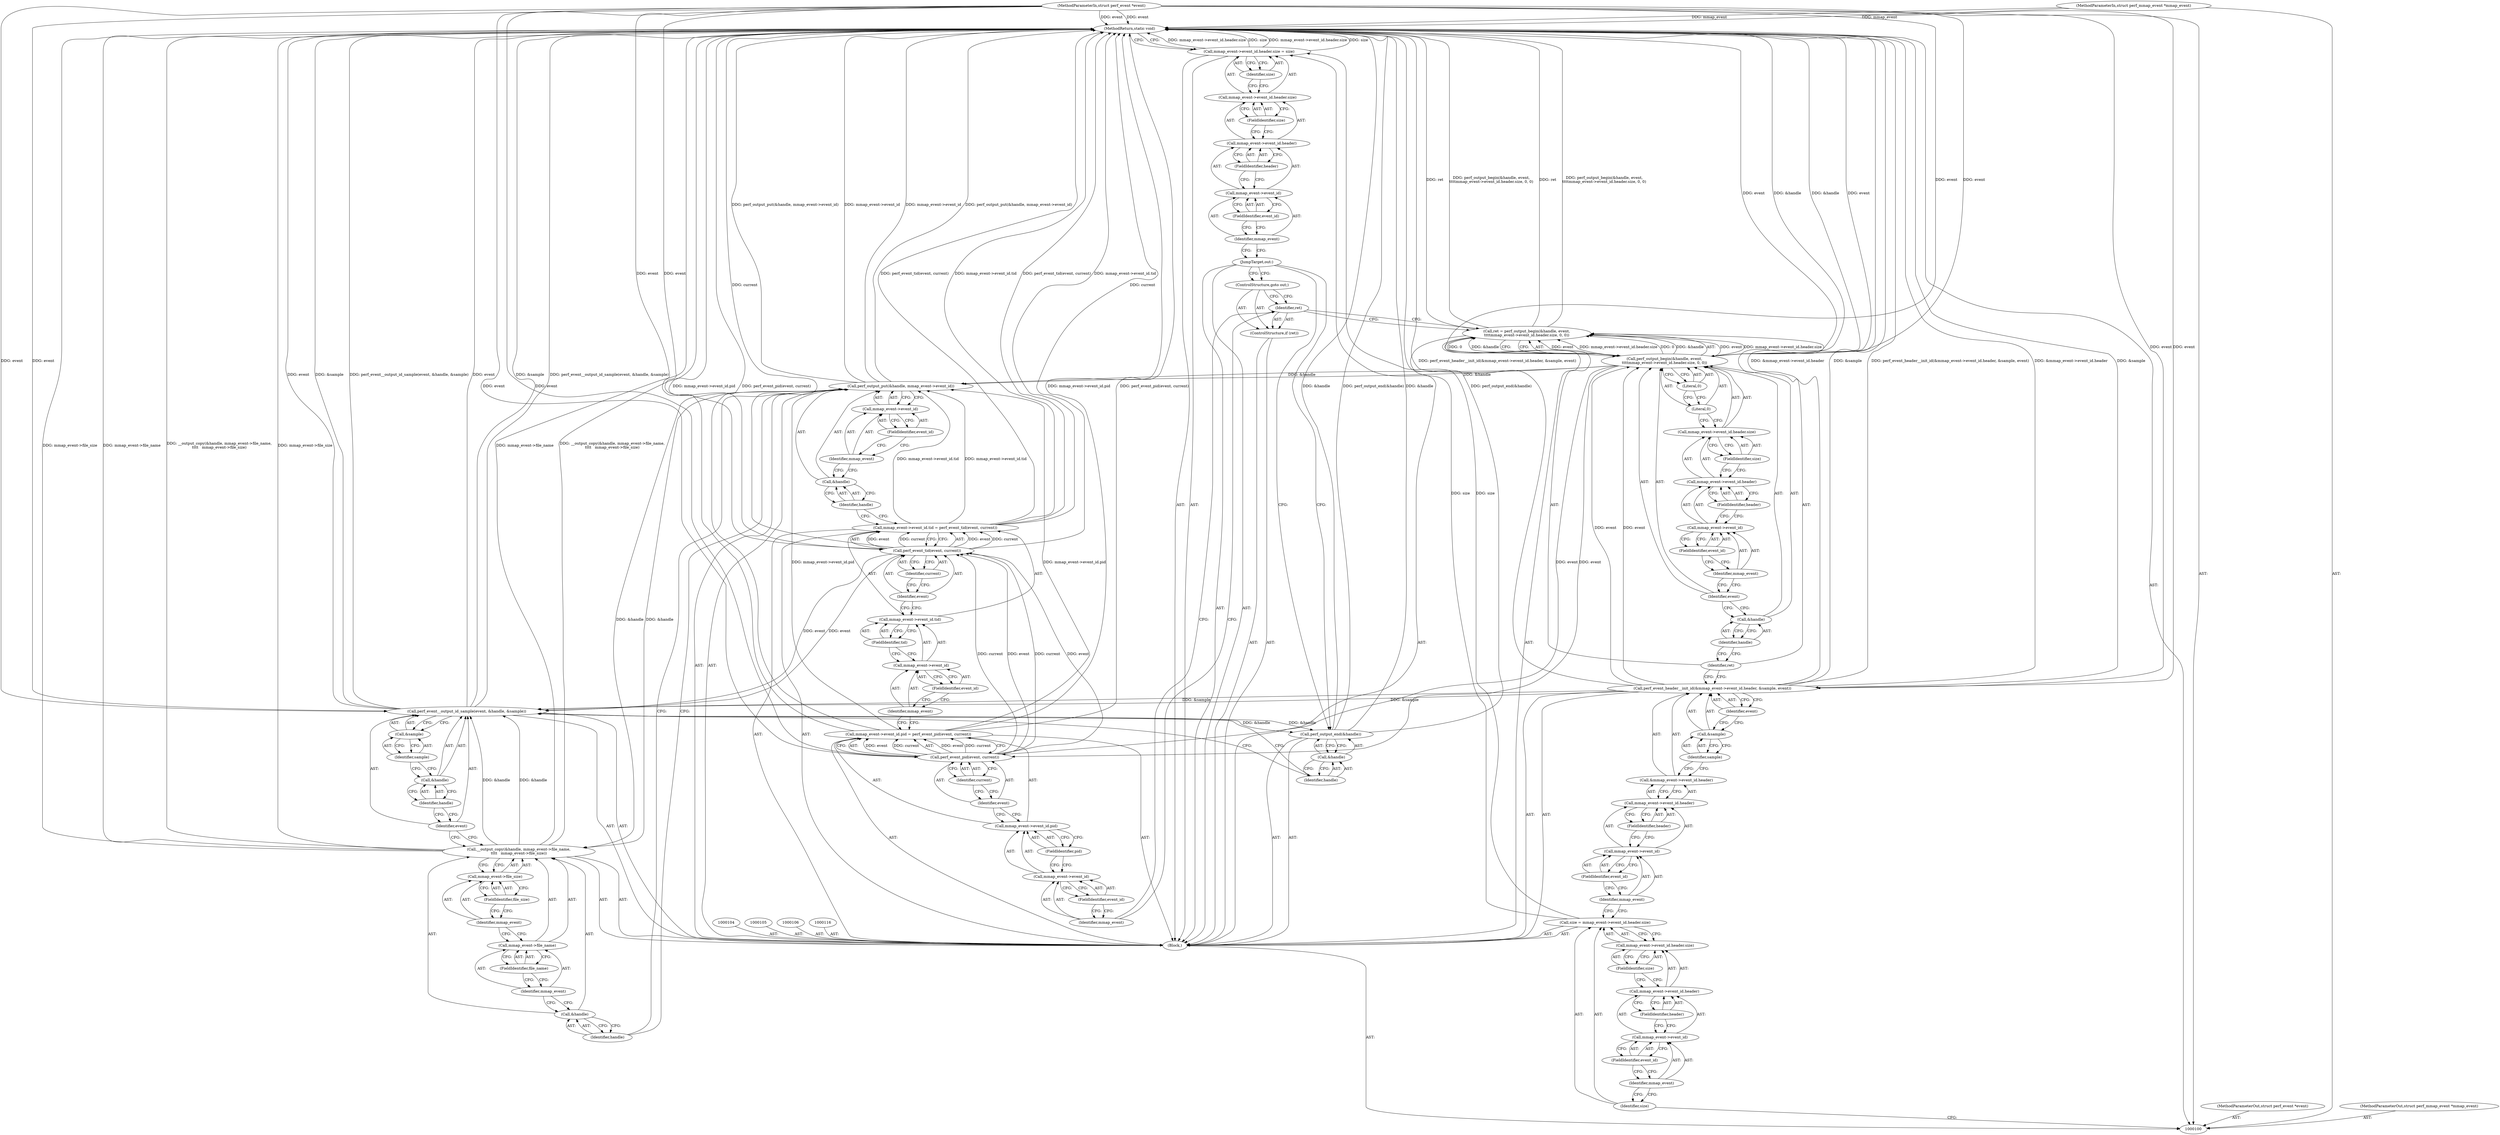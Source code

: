 digraph "1_linux_a8b0ca17b80e92faab46ee7179ba9e99ccb61233_58" {
"1000197" [label="(MethodReturn,static void)"];
"1000101" [label="(MethodParameterIn,struct perf_event *event)"];
"1000271" [label="(MethodParameterOut,struct perf_event *event)"];
"1000127" [label="(Call,ret = perf_output_begin(&handle, event,\n\t\t\t\tmmap_event->event_id.header.size, 0, 0))"];
"1000128" [label="(Identifier,ret)"];
"1000130" [label="(Call,&handle)"];
"1000131" [label="(Identifier,handle)"];
"1000132" [label="(Identifier,event)"];
"1000129" [label="(Call,perf_output_begin(&handle, event,\n\t\t\t\tmmap_event->event_id.header.size, 0, 0))"];
"1000137" [label="(FieldIdentifier,event_id)"];
"1000138" [label="(FieldIdentifier,header)"];
"1000139" [label="(FieldIdentifier,size)"];
"1000140" [label="(Literal,0)"];
"1000133" [label="(Call,mmap_event->event_id.header.size)"];
"1000134" [label="(Call,mmap_event->event_id.header)"];
"1000135" [label="(Call,mmap_event->event_id)"];
"1000136" [label="(Identifier,mmap_event)"];
"1000141" [label="(Literal,0)"];
"1000142" [label="(ControlStructure,if (ret))"];
"1000143" [label="(Identifier,ret)"];
"1000144" [label="(ControlStructure,goto out;)"];
"1000145" [label="(Call,mmap_event->event_id.pid = perf_event_pid(event, current))"];
"1000146" [label="(Call,mmap_event->event_id.pid)"];
"1000147" [label="(Call,mmap_event->event_id)"];
"1000148" [label="(Identifier,mmap_event)"];
"1000149" [label="(FieldIdentifier,event_id)"];
"1000150" [label="(FieldIdentifier,pid)"];
"1000151" [label="(Call,perf_event_pid(event, current))"];
"1000152" [label="(Identifier,event)"];
"1000153" [label="(Identifier,current)"];
"1000154" [label="(Call,mmap_event->event_id.tid = perf_event_tid(event, current))"];
"1000155" [label="(Call,mmap_event->event_id.tid)"];
"1000156" [label="(Call,mmap_event->event_id)"];
"1000157" [label="(Identifier,mmap_event)"];
"1000158" [label="(FieldIdentifier,event_id)"];
"1000159" [label="(FieldIdentifier,tid)"];
"1000160" [label="(Call,perf_event_tid(event, current))"];
"1000161" [label="(Identifier,event)"];
"1000162" [label="(Identifier,current)"];
"1000163" [label="(Call,perf_output_put(&handle, mmap_event->event_id))"];
"1000164" [label="(Call,&handle)"];
"1000165" [label="(Identifier,handle)"];
"1000166" [label="(Call,mmap_event->event_id)"];
"1000167" [label="(Identifier,mmap_event)"];
"1000168" [label="(FieldIdentifier,event_id)"];
"1000169" [label="(Call,__output_copy(&handle, mmap_event->file_name,\n\t\t\t\t   mmap_event->file_size))"];
"1000170" [label="(Call,&handle)"];
"1000171" [label="(Identifier,handle)"];
"1000172" [label="(Call,mmap_event->file_name)"];
"1000173" [label="(Identifier,mmap_event)"];
"1000174" [label="(FieldIdentifier,file_name)"];
"1000102" [label="(MethodParameterIn,struct perf_mmap_event *mmap_event)"];
"1000272" [label="(MethodParameterOut,struct perf_mmap_event *mmap_event)"];
"1000177" [label="(FieldIdentifier,file_size)"];
"1000175" [label="(Call,mmap_event->file_size)"];
"1000176" [label="(Identifier,mmap_event)"];
"1000178" [label="(Call,perf_event__output_id_sample(event, &handle, &sample))"];
"1000179" [label="(Identifier,event)"];
"1000180" [label="(Call,&handle)"];
"1000181" [label="(Identifier,handle)"];
"1000182" [label="(Call,&sample)"];
"1000183" [label="(Identifier,sample)"];
"1000184" [label="(Call,perf_output_end(&handle))"];
"1000185" [label="(Call,&handle)"];
"1000186" [label="(Identifier,handle)"];
"1000187" [label="(JumpTarget,out:)"];
"1000188" [label="(Call,mmap_event->event_id.header.size = size)"];
"1000189" [label="(Call,mmap_event->event_id.header.size)"];
"1000190" [label="(Call,mmap_event->event_id.header)"];
"1000191" [label="(Call,mmap_event->event_id)"];
"1000192" [label="(Identifier,mmap_event)"];
"1000193" [label="(FieldIdentifier,event_id)"];
"1000194" [label="(FieldIdentifier,header)"];
"1000195" [label="(FieldIdentifier,size)"];
"1000196" [label="(Identifier,size)"];
"1000103" [label="(Block,)"];
"1000109" [label="(Call,mmap_event->event_id.header.size)"];
"1000110" [label="(Call,mmap_event->event_id.header)"];
"1000111" [label="(Call,mmap_event->event_id)"];
"1000112" [label="(Identifier,mmap_event)"];
"1000113" [label="(FieldIdentifier,event_id)"];
"1000114" [label="(FieldIdentifier,header)"];
"1000115" [label="(FieldIdentifier,size)"];
"1000107" [label="(Call,size = mmap_event->event_id.header.size)"];
"1000108" [label="(Identifier,size)"];
"1000117" [label="(Call,perf_event_header__init_id(&mmap_event->event_id.header, &sample, event))"];
"1000118" [label="(Call,&mmap_event->event_id.header)"];
"1000119" [label="(Call,mmap_event->event_id.header)"];
"1000120" [label="(Call,mmap_event->event_id)"];
"1000121" [label="(Identifier,mmap_event)"];
"1000122" [label="(FieldIdentifier,event_id)"];
"1000123" [label="(FieldIdentifier,header)"];
"1000124" [label="(Call,&sample)"];
"1000125" [label="(Identifier,sample)"];
"1000126" [label="(Identifier,event)"];
"1000197" -> "1000100"  [label="AST: "];
"1000197" -> "1000188"  [label="CFG: "];
"1000129" -> "1000197"  [label="DDG: &handle"];
"1000129" -> "1000197"  [label="DDG: event"];
"1000169" -> "1000197"  [label="DDG: mmap_event->file_name"];
"1000169" -> "1000197"  [label="DDG: __output_copy(&handle, mmap_event->file_name,\n\t\t\t\t   mmap_event->file_size)"];
"1000169" -> "1000197"  [label="DDG: mmap_event->file_size"];
"1000184" -> "1000197"  [label="DDG: &handle"];
"1000184" -> "1000197"  [label="DDG: perf_output_end(&handle)"];
"1000178" -> "1000197"  [label="DDG: event"];
"1000178" -> "1000197"  [label="DDG: &sample"];
"1000178" -> "1000197"  [label="DDG: perf_event__output_id_sample(event, &handle, &sample)"];
"1000117" -> "1000197"  [label="DDG: &mmap_event->event_id.header"];
"1000117" -> "1000197"  [label="DDG: &sample"];
"1000117" -> "1000197"  [label="DDG: perf_event_header__init_id(&mmap_event->event_id.header, &sample, event)"];
"1000102" -> "1000197"  [label="DDG: mmap_event"];
"1000101" -> "1000197"  [label="DDG: event"];
"1000127" -> "1000197"  [label="DDG: ret"];
"1000127" -> "1000197"  [label="DDG: perf_output_begin(&handle, event,\n\t\t\t\tmmap_event->event_id.header.size, 0, 0)"];
"1000145" -> "1000197"  [label="DDG: perf_event_pid(event, current)"];
"1000145" -> "1000197"  [label="DDG: mmap_event->event_id.pid"];
"1000154" -> "1000197"  [label="DDG: perf_event_tid(event, current)"];
"1000154" -> "1000197"  [label="DDG: mmap_event->event_id.tid"];
"1000188" -> "1000197"  [label="DDG: mmap_event->event_id.header.size"];
"1000188" -> "1000197"  [label="DDG: size"];
"1000163" -> "1000197"  [label="DDG: mmap_event->event_id"];
"1000163" -> "1000197"  [label="DDG: perf_output_put(&handle, mmap_event->event_id)"];
"1000160" -> "1000197"  [label="DDG: current"];
"1000101" -> "1000100"  [label="AST: "];
"1000101" -> "1000197"  [label="DDG: event"];
"1000101" -> "1000117"  [label="DDG: event"];
"1000101" -> "1000129"  [label="DDG: event"];
"1000101" -> "1000151"  [label="DDG: event"];
"1000101" -> "1000160"  [label="DDG: event"];
"1000101" -> "1000178"  [label="DDG: event"];
"1000271" -> "1000100"  [label="AST: "];
"1000127" -> "1000103"  [label="AST: "];
"1000127" -> "1000129"  [label="CFG: "];
"1000128" -> "1000127"  [label="AST: "];
"1000129" -> "1000127"  [label="AST: "];
"1000143" -> "1000127"  [label="CFG: "];
"1000127" -> "1000197"  [label="DDG: ret"];
"1000127" -> "1000197"  [label="DDG: perf_output_begin(&handle, event,\n\t\t\t\tmmap_event->event_id.header.size, 0, 0)"];
"1000129" -> "1000127"  [label="DDG: event"];
"1000129" -> "1000127"  [label="DDG: mmap_event->event_id.header.size"];
"1000129" -> "1000127"  [label="DDG: 0"];
"1000129" -> "1000127"  [label="DDG: &handle"];
"1000128" -> "1000127"  [label="AST: "];
"1000128" -> "1000117"  [label="CFG: "];
"1000131" -> "1000128"  [label="CFG: "];
"1000130" -> "1000129"  [label="AST: "];
"1000130" -> "1000131"  [label="CFG: "];
"1000131" -> "1000130"  [label="AST: "];
"1000132" -> "1000130"  [label="CFG: "];
"1000131" -> "1000130"  [label="AST: "];
"1000131" -> "1000128"  [label="CFG: "];
"1000130" -> "1000131"  [label="CFG: "];
"1000132" -> "1000129"  [label="AST: "];
"1000132" -> "1000130"  [label="CFG: "];
"1000136" -> "1000132"  [label="CFG: "];
"1000129" -> "1000127"  [label="AST: "];
"1000129" -> "1000141"  [label="CFG: "];
"1000130" -> "1000129"  [label="AST: "];
"1000132" -> "1000129"  [label="AST: "];
"1000133" -> "1000129"  [label="AST: "];
"1000140" -> "1000129"  [label="AST: "];
"1000141" -> "1000129"  [label="AST: "];
"1000127" -> "1000129"  [label="CFG: "];
"1000129" -> "1000197"  [label="DDG: &handle"];
"1000129" -> "1000197"  [label="DDG: event"];
"1000129" -> "1000127"  [label="DDG: event"];
"1000129" -> "1000127"  [label="DDG: mmap_event->event_id.header.size"];
"1000129" -> "1000127"  [label="DDG: 0"];
"1000129" -> "1000127"  [label="DDG: &handle"];
"1000117" -> "1000129"  [label="DDG: event"];
"1000101" -> "1000129"  [label="DDG: event"];
"1000129" -> "1000151"  [label="DDG: event"];
"1000129" -> "1000163"  [label="DDG: &handle"];
"1000137" -> "1000135"  [label="AST: "];
"1000137" -> "1000136"  [label="CFG: "];
"1000135" -> "1000137"  [label="CFG: "];
"1000138" -> "1000134"  [label="AST: "];
"1000138" -> "1000135"  [label="CFG: "];
"1000134" -> "1000138"  [label="CFG: "];
"1000139" -> "1000133"  [label="AST: "];
"1000139" -> "1000134"  [label="CFG: "];
"1000133" -> "1000139"  [label="CFG: "];
"1000140" -> "1000129"  [label="AST: "];
"1000140" -> "1000133"  [label="CFG: "];
"1000141" -> "1000140"  [label="CFG: "];
"1000133" -> "1000129"  [label="AST: "];
"1000133" -> "1000139"  [label="CFG: "];
"1000134" -> "1000133"  [label="AST: "];
"1000139" -> "1000133"  [label="AST: "];
"1000140" -> "1000133"  [label="CFG: "];
"1000134" -> "1000133"  [label="AST: "];
"1000134" -> "1000138"  [label="CFG: "];
"1000135" -> "1000134"  [label="AST: "];
"1000138" -> "1000134"  [label="AST: "];
"1000139" -> "1000134"  [label="CFG: "];
"1000135" -> "1000134"  [label="AST: "];
"1000135" -> "1000137"  [label="CFG: "];
"1000136" -> "1000135"  [label="AST: "];
"1000137" -> "1000135"  [label="AST: "];
"1000138" -> "1000135"  [label="CFG: "];
"1000136" -> "1000135"  [label="AST: "];
"1000136" -> "1000132"  [label="CFG: "];
"1000137" -> "1000136"  [label="CFG: "];
"1000141" -> "1000129"  [label="AST: "];
"1000141" -> "1000140"  [label="CFG: "];
"1000129" -> "1000141"  [label="CFG: "];
"1000142" -> "1000103"  [label="AST: "];
"1000143" -> "1000142"  [label="AST: "];
"1000144" -> "1000142"  [label="AST: "];
"1000143" -> "1000142"  [label="AST: "];
"1000143" -> "1000127"  [label="CFG: "];
"1000144" -> "1000143"  [label="CFG: "];
"1000148" -> "1000143"  [label="CFG: "];
"1000144" -> "1000142"  [label="AST: "];
"1000144" -> "1000143"  [label="CFG: "];
"1000187" -> "1000144"  [label="CFG: "];
"1000145" -> "1000103"  [label="AST: "];
"1000145" -> "1000151"  [label="CFG: "];
"1000146" -> "1000145"  [label="AST: "];
"1000151" -> "1000145"  [label="AST: "];
"1000157" -> "1000145"  [label="CFG: "];
"1000145" -> "1000197"  [label="DDG: perf_event_pid(event, current)"];
"1000145" -> "1000197"  [label="DDG: mmap_event->event_id.pid"];
"1000151" -> "1000145"  [label="DDG: event"];
"1000151" -> "1000145"  [label="DDG: current"];
"1000145" -> "1000163"  [label="DDG: mmap_event->event_id.pid"];
"1000146" -> "1000145"  [label="AST: "];
"1000146" -> "1000150"  [label="CFG: "];
"1000147" -> "1000146"  [label="AST: "];
"1000150" -> "1000146"  [label="AST: "];
"1000152" -> "1000146"  [label="CFG: "];
"1000147" -> "1000146"  [label="AST: "];
"1000147" -> "1000149"  [label="CFG: "];
"1000148" -> "1000147"  [label="AST: "];
"1000149" -> "1000147"  [label="AST: "];
"1000150" -> "1000147"  [label="CFG: "];
"1000148" -> "1000147"  [label="AST: "];
"1000148" -> "1000143"  [label="CFG: "];
"1000149" -> "1000148"  [label="CFG: "];
"1000149" -> "1000147"  [label="AST: "];
"1000149" -> "1000148"  [label="CFG: "];
"1000147" -> "1000149"  [label="CFG: "];
"1000150" -> "1000146"  [label="AST: "];
"1000150" -> "1000147"  [label="CFG: "];
"1000146" -> "1000150"  [label="CFG: "];
"1000151" -> "1000145"  [label="AST: "];
"1000151" -> "1000153"  [label="CFG: "];
"1000152" -> "1000151"  [label="AST: "];
"1000153" -> "1000151"  [label="AST: "];
"1000145" -> "1000151"  [label="CFG: "];
"1000151" -> "1000145"  [label="DDG: event"];
"1000151" -> "1000145"  [label="DDG: current"];
"1000129" -> "1000151"  [label="DDG: event"];
"1000101" -> "1000151"  [label="DDG: event"];
"1000151" -> "1000160"  [label="DDG: event"];
"1000151" -> "1000160"  [label="DDG: current"];
"1000152" -> "1000151"  [label="AST: "];
"1000152" -> "1000146"  [label="CFG: "];
"1000153" -> "1000152"  [label="CFG: "];
"1000153" -> "1000151"  [label="AST: "];
"1000153" -> "1000152"  [label="CFG: "];
"1000151" -> "1000153"  [label="CFG: "];
"1000154" -> "1000103"  [label="AST: "];
"1000154" -> "1000160"  [label="CFG: "];
"1000155" -> "1000154"  [label="AST: "];
"1000160" -> "1000154"  [label="AST: "];
"1000165" -> "1000154"  [label="CFG: "];
"1000154" -> "1000197"  [label="DDG: perf_event_tid(event, current)"];
"1000154" -> "1000197"  [label="DDG: mmap_event->event_id.tid"];
"1000160" -> "1000154"  [label="DDG: event"];
"1000160" -> "1000154"  [label="DDG: current"];
"1000154" -> "1000163"  [label="DDG: mmap_event->event_id.tid"];
"1000155" -> "1000154"  [label="AST: "];
"1000155" -> "1000159"  [label="CFG: "];
"1000156" -> "1000155"  [label="AST: "];
"1000159" -> "1000155"  [label="AST: "];
"1000161" -> "1000155"  [label="CFG: "];
"1000156" -> "1000155"  [label="AST: "];
"1000156" -> "1000158"  [label="CFG: "];
"1000157" -> "1000156"  [label="AST: "];
"1000158" -> "1000156"  [label="AST: "];
"1000159" -> "1000156"  [label="CFG: "];
"1000157" -> "1000156"  [label="AST: "];
"1000157" -> "1000145"  [label="CFG: "];
"1000158" -> "1000157"  [label="CFG: "];
"1000158" -> "1000156"  [label="AST: "];
"1000158" -> "1000157"  [label="CFG: "];
"1000156" -> "1000158"  [label="CFG: "];
"1000159" -> "1000155"  [label="AST: "];
"1000159" -> "1000156"  [label="CFG: "];
"1000155" -> "1000159"  [label="CFG: "];
"1000160" -> "1000154"  [label="AST: "];
"1000160" -> "1000162"  [label="CFG: "];
"1000161" -> "1000160"  [label="AST: "];
"1000162" -> "1000160"  [label="AST: "];
"1000154" -> "1000160"  [label="CFG: "];
"1000160" -> "1000197"  [label="DDG: current"];
"1000160" -> "1000154"  [label="DDG: event"];
"1000160" -> "1000154"  [label="DDG: current"];
"1000151" -> "1000160"  [label="DDG: event"];
"1000151" -> "1000160"  [label="DDG: current"];
"1000101" -> "1000160"  [label="DDG: event"];
"1000160" -> "1000178"  [label="DDG: event"];
"1000161" -> "1000160"  [label="AST: "];
"1000161" -> "1000155"  [label="CFG: "];
"1000162" -> "1000161"  [label="CFG: "];
"1000162" -> "1000160"  [label="AST: "];
"1000162" -> "1000161"  [label="CFG: "];
"1000160" -> "1000162"  [label="CFG: "];
"1000163" -> "1000103"  [label="AST: "];
"1000163" -> "1000166"  [label="CFG: "];
"1000164" -> "1000163"  [label="AST: "];
"1000166" -> "1000163"  [label="AST: "];
"1000171" -> "1000163"  [label="CFG: "];
"1000163" -> "1000197"  [label="DDG: mmap_event->event_id"];
"1000163" -> "1000197"  [label="DDG: perf_output_put(&handle, mmap_event->event_id)"];
"1000129" -> "1000163"  [label="DDG: &handle"];
"1000154" -> "1000163"  [label="DDG: mmap_event->event_id.tid"];
"1000145" -> "1000163"  [label="DDG: mmap_event->event_id.pid"];
"1000163" -> "1000169"  [label="DDG: &handle"];
"1000164" -> "1000163"  [label="AST: "];
"1000164" -> "1000165"  [label="CFG: "];
"1000165" -> "1000164"  [label="AST: "];
"1000167" -> "1000164"  [label="CFG: "];
"1000165" -> "1000164"  [label="AST: "];
"1000165" -> "1000154"  [label="CFG: "];
"1000164" -> "1000165"  [label="CFG: "];
"1000166" -> "1000163"  [label="AST: "];
"1000166" -> "1000168"  [label="CFG: "];
"1000167" -> "1000166"  [label="AST: "];
"1000168" -> "1000166"  [label="AST: "];
"1000163" -> "1000166"  [label="CFG: "];
"1000167" -> "1000166"  [label="AST: "];
"1000167" -> "1000164"  [label="CFG: "];
"1000168" -> "1000167"  [label="CFG: "];
"1000168" -> "1000166"  [label="AST: "];
"1000168" -> "1000167"  [label="CFG: "];
"1000166" -> "1000168"  [label="CFG: "];
"1000169" -> "1000103"  [label="AST: "];
"1000169" -> "1000175"  [label="CFG: "];
"1000170" -> "1000169"  [label="AST: "];
"1000172" -> "1000169"  [label="AST: "];
"1000175" -> "1000169"  [label="AST: "];
"1000179" -> "1000169"  [label="CFG: "];
"1000169" -> "1000197"  [label="DDG: mmap_event->file_name"];
"1000169" -> "1000197"  [label="DDG: __output_copy(&handle, mmap_event->file_name,\n\t\t\t\t   mmap_event->file_size)"];
"1000169" -> "1000197"  [label="DDG: mmap_event->file_size"];
"1000163" -> "1000169"  [label="DDG: &handle"];
"1000169" -> "1000178"  [label="DDG: &handle"];
"1000170" -> "1000169"  [label="AST: "];
"1000170" -> "1000171"  [label="CFG: "];
"1000171" -> "1000170"  [label="AST: "];
"1000173" -> "1000170"  [label="CFG: "];
"1000171" -> "1000170"  [label="AST: "];
"1000171" -> "1000163"  [label="CFG: "];
"1000170" -> "1000171"  [label="CFG: "];
"1000172" -> "1000169"  [label="AST: "];
"1000172" -> "1000174"  [label="CFG: "];
"1000173" -> "1000172"  [label="AST: "];
"1000174" -> "1000172"  [label="AST: "];
"1000176" -> "1000172"  [label="CFG: "];
"1000173" -> "1000172"  [label="AST: "];
"1000173" -> "1000170"  [label="CFG: "];
"1000174" -> "1000173"  [label="CFG: "];
"1000174" -> "1000172"  [label="AST: "];
"1000174" -> "1000173"  [label="CFG: "];
"1000172" -> "1000174"  [label="CFG: "];
"1000102" -> "1000100"  [label="AST: "];
"1000102" -> "1000197"  [label="DDG: mmap_event"];
"1000272" -> "1000100"  [label="AST: "];
"1000177" -> "1000175"  [label="AST: "];
"1000177" -> "1000176"  [label="CFG: "];
"1000175" -> "1000177"  [label="CFG: "];
"1000175" -> "1000169"  [label="AST: "];
"1000175" -> "1000177"  [label="CFG: "];
"1000176" -> "1000175"  [label="AST: "];
"1000177" -> "1000175"  [label="AST: "];
"1000169" -> "1000175"  [label="CFG: "];
"1000176" -> "1000175"  [label="AST: "];
"1000176" -> "1000172"  [label="CFG: "];
"1000177" -> "1000176"  [label="CFG: "];
"1000178" -> "1000103"  [label="AST: "];
"1000178" -> "1000182"  [label="CFG: "];
"1000179" -> "1000178"  [label="AST: "];
"1000180" -> "1000178"  [label="AST: "];
"1000182" -> "1000178"  [label="AST: "];
"1000186" -> "1000178"  [label="CFG: "];
"1000178" -> "1000197"  [label="DDG: event"];
"1000178" -> "1000197"  [label="DDG: &sample"];
"1000178" -> "1000197"  [label="DDG: perf_event__output_id_sample(event, &handle, &sample)"];
"1000160" -> "1000178"  [label="DDG: event"];
"1000101" -> "1000178"  [label="DDG: event"];
"1000169" -> "1000178"  [label="DDG: &handle"];
"1000117" -> "1000178"  [label="DDG: &sample"];
"1000178" -> "1000184"  [label="DDG: &handle"];
"1000179" -> "1000178"  [label="AST: "];
"1000179" -> "1000169"  [label="CFG: "];
"1000181" -> "1000179"  [label="CFG: "];
"1000180" -> "1000178"  [label="AST: "];
"1000180" -> "1000181"  [label="CFG: "];
"1000181" -> "1000180"  [label="AST: "];
"1000183" -> "1000180"  [label="CFG: "];
"1000181" -> "1000180"  [label="AST: "];
"1000181" -> "1000179"  [label="CFG: "];
"1000180" -> "1000181"  [label="CFG: "];
"1000182" -> "1000178"  [label="AST: "];
"1000182" -> "1000183"  [label="CFG: "];
"1000183" -> "1000182"  [label="AST: "];
"1000178" -> "1000182"  [label="CFG: "];
"1000183" -> "1000182"  [label="AST: "];
"1000183" -> "1000180"  [label="CFG: "];
"1000182" -> "1000183"  [label="CFG: "];
"1000184" -> "1000103"  [label="AST: "];
"1000184" -> "1000185"  [label="CFG: "];
"1000185" -> "1000184"  [label="AST: "];
"1000187" -> "1000184"  [label="CFG: "];
"1000184" -> "1000197"  [label="DDG: &handle"];
"1000184" -> "1000197"  [label="DDG: perf_output_end(&handle)"];
"1000178" -> "1000184"  [label="DDG: &handle"];
"1000185" -> "1000184"  [label="AST: "];
"1000185" -> "1000186"  [label="CFG: "];
"1000186" -> "1000185"  [label="AST: "];
"1000184" -> "1000185"  [label="CFG: "];
"1000186" -> "1000185"  [label="AST: "];
"1000186" -> "1000178"  [label="CFG: "];
"1000185" -> "1000186"  [label="CFG: "];
"1000187" -> "1000103"  [label="AST: "];
"1000187" -> "1000184"  [label="CFG: "];
"1000187" -> "1000144"  [label="CFG: "];
"1000192" -> "1000187"  [label="CFG: "];
"1000188" -> "1000103"  [label="AST: "];
"1000188" -> "1000196"  [label="CFG: "];
"1000189" -> "1000188"  [label="AST: "];
"1000196" -> "1000188"  [label="AST: "];
"1000197" -> "1000188"  [label="CFG: "];
"1000188" -> "1000197"  [label="DDG: mmap_event->event_id.header.size"];
"1000188" -> "1000197"  [label="DDG: size"];
"1000107" -> "1000188"  [label="DDG: size"];
"1000189" -> "1000188"  [label="AST: "];
"1000189" -> "1000195"  [label="CFG: "];
"1000190" -> "1000189"  [label="AST: "];
"1000195" -> "1000189"  [label="AST: "];
"1000196" -> "1000189"  [label="CFG: "];
"1000190" -> "1000189"  [label="AST: "];
"1000190" -> "1000194"  [label="CFG: "];
"1000191" -> "1000190"  [label="AST: "];
"1000194" -> "1000190"  [label="AST: "];
"1000195" -> "1000190"  [label="CFG: "];
"1000191" -> "1000190"  [label="AST: "];
"1000191" -> "1000193"  [label="CFG: "];
"1000192" -> "1000191"  [label="AST: "];
"1000193" -> "1000191"  [label="AST: "];
"1000194" -> "1000191"  [label="CFG: "];
"1000192" -> "1000191"  [label="AST: "];
"1000192" -> "1000187"  [label="CFG: "];
"1000193" -> "1000192"  [label="CFG: "];
"1000193" -> "1000191"  [label="AST: "];
"1000193" -> "1000192"  [label="CFG: "];
"1000191" -> "1000193"  [label="CFG: "];
"1000194" -> "1000190"  [label="AST: "];
"1000194" -> "1000191"  [label="CFG: "];
"1000190" -> "1000194"  [label="CFG: "];
"1000195" -> "1000189"  [label="AST: "];
"1000195" -> "1000190"  [label="CFG: "];
"1000189" -> "1000195"  [label="CFG: "];
"1000196" -> "1000188"  [label="AST: "];
"1000196" -> "1000189"  [label="CFG: "];
"1000188" -> "1000196"  [label="CFG: "];
"1000103" -> "1000100"  [label="AST: "];
"1000104" -> "1000103"  [label="AST: "];
"1000105" -> "1000103"  [label="AST: "];
"1000106" -> "1000103"  [label="AST: "];
"1000107" -> "1000103"  [label="AST: "];
"1000116" -> "1000103"  [label="AST: "];
"1000117" -> "1000103"  [label="AST: "];
"1000127" -> "1000103"  [label="AST: "];
"1000142" -> "1000103"  [label="AST: "];
"1000145" -> "1000103"  [label="AST: "];
"1000154" -> "1000103"  [label="AST: "];
"1000163" -> "1000103"  [label="AST: "];
"1000169" -> "1000103"  [label="AST: "];
"1000178" -> "1000103"  [label="AST: "];
"1000184" -> "1000103"  [label="AST: "];
"1000187" -> "1000103"  [label="AST: "];
"1000188" -> "1000103"  [label="AST: "];
"1000109" -> "1000107"  [label="AST: "];
"1000109" -> "1000115"  [label="CFG: "];
"1000110" -> "1000109"  [label="AST: "];
"1000115" -> "1000109"  [label="AST: "];
"1000107" -> "1000109"  [label="CFG: "];
"1000110" -> "1000109"  [label="AST: "];
"1000110" -> "1000114"  [label="CFG: "];
"1000111" -> "1000110"  [label="AST: "];
"1000114" -> "1000110"  [label="AST: "];
"1000115" -> "1000110"  [label="CFG: "];
"1000111" -> "1000110"  [label="AST: "];
"1000111" -> "1000113"  [label="CFG: "];
"1000112" -> "1000111"  [label="AST: "];
"1000113" -> "1000111"  [label="AST: "];
"1000114" -> "1000111"  [label="CFG: "];
"1000112" -> "1000111"  [label="AST: "];
"1000112" -> "1000108"  [label="CFG: "];
"1000113" -> "1000112"  [label="CFG: "];
"1000113" -> "1000111"  [label="AST: "];
"1000113" -> "1000112"  [label="CFG: "];
"1000111" -> "1000113"  [label="CFG: "];
"1000114" -> "1000110"  [label="AST: "];
"1000114" -> "1000111"  [label="CFG: "];
"1000110" -> "1000114"  [label="CFG: "];
"1000115" -> "1000109"  [label="AST: "];
"1000115" -> "1000110"  [label="CFG: "];
"1000109" -> "1000115"  [label="CFG: "];
"1000107" -> "1000103"  [label="AST: "];
"1000107" -> "1000109"  [label="CFG: "];
"1000108" -> "1000107"  [label="AST: "];
"1000109" -> "1000107"  [label="AST: "];
"1000121" -> "1000107"  [label="CFG: "];
"1000107" -> "1000188"  [label="DDG: size"];
"1000108" -> "1000107"  [label="AST: "];
"1000108" -> "1000100"  [label="CFG: "];
"1000112" -> "1000108"  [label="CFG: "];
"1000117" -> "1000103"  [label="AST: "];
"1000117" -> "1000126"  [label="CFG: "];
"1000118" -> "1000117"  [label="AST: "];
"1000124" -> "1000117"  [label="AST: "];
"1000126" -> "1000117"  [label="AST: "];
"1000128" -> "1000117"  [label="CFG: "];
"1000117" -> "1000197"  [label="DDG: &mmap_event->event_id.header"];
"1000117" -> "1000197"  [label="DDG: &sample"];
"1000117" -> "1000197"  [label="DDG: perf_event_header__init_id(&mmap_event->event_id.header, &sample, event)"];
"1000101" -> "1000117"  [label="DDG: event"];
"1000117" -> "1000129"  [label="DDG: event"];
"1000117" -> "1000178"  [label="DDG: &sample"];
"1000118" -> "1000117"  [label="AST: "];
"1000118" -> "1000119"  [label="CFG: "];
"1000119" -> "1000118"  [label="AST: "];
"1000125" -> "1000118"  [label="CFG: "];
"1000119" -> "1000118"  [label="AST: "];
"1000119" -> "1000123"  [label="CFG: "];
"1000120" -> "1000119"  [label="AST: "];
"1000123" -> "1000119"  [label="AST: "];
"1000118" -> "1000119"  [label="CFG: "];
"1000120" -> "1000119"  [label="AST: "];
"1000120" -> "1000122"  [label="CFG: "];
"1000121" -> "1000120"  [label="AST: "];
"1000122" -> "1000120"  [label="AST: "];
"1000123" -> "1000120"  [label="CFG: "];
"1000121" -> "1000120"  [label="AST: "];
"1000121" -> "1000107"  [label="CFG: "];
"1000122" -> "1000121"  [label="CFG: "];
"1000122" -> "1000120"  [label="AST: "];
"1000122" -> "1000121"  [label="CFG: "];
"1000120" -> "1000122"  [label="CFG: "];
"1000123" -> "1000119"  [label="AST: "];
"1000123" -> "1000120"  [label="CFG: "];
"1000119" -> "1000123"  [label="CFG: "];
"1000124" -> "1000117"  [label="AST: "];
"1000124" -> "1000125"  [label="CFG: "];
"1000125" -> "1000124"  [label="AST: "];
"1000126" -> "1000124"  [label="CFG: "];
"1000125" -> "1000124"  [label="AST: "];
"1000125" -> "1000118"  [label="CFG: "];
"1000124" -> "1000125"  [label="CFG: "];
"1000126" -> "1000117"  [label="AST: "];
"1000126" -> "1000124"  [label="CFG: "];
"1000117" -> "1000126"  [label="CFG: "];
}
